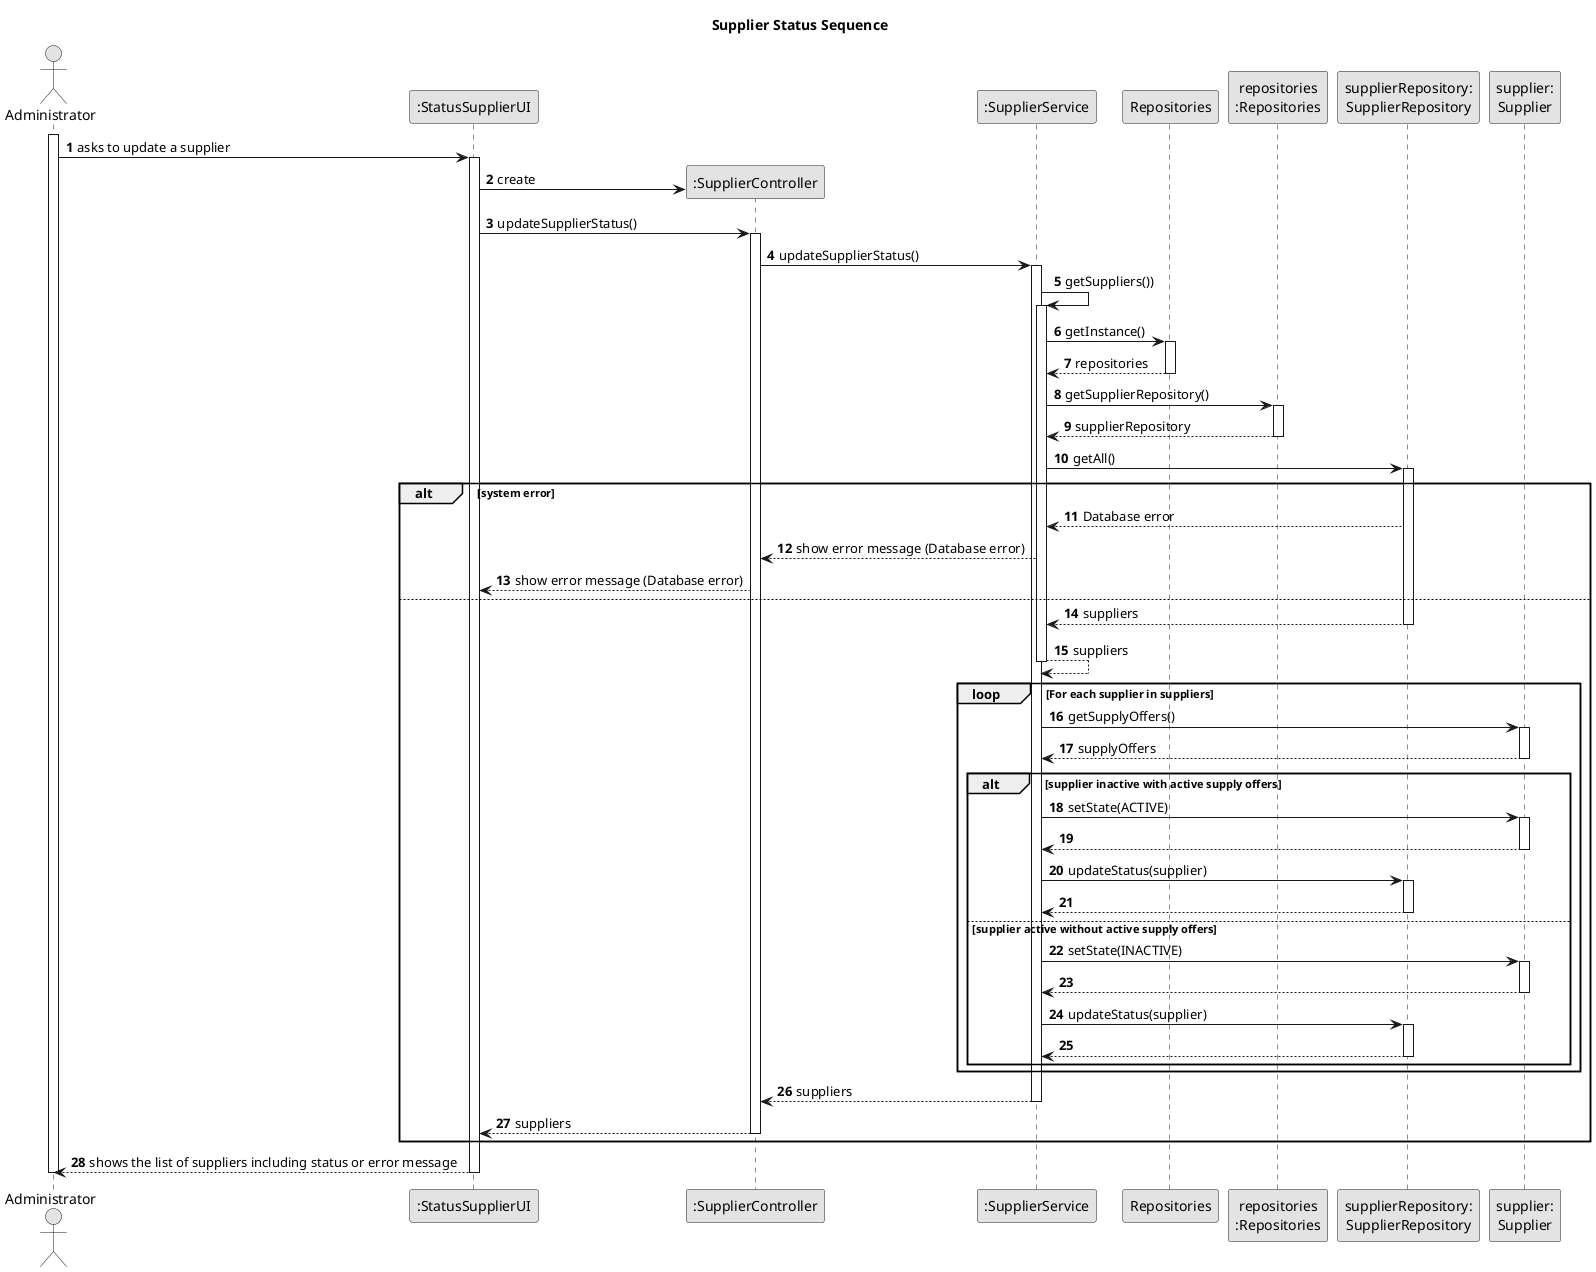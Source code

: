 @startuml
skinparam monochrome true
skinparam packageStyle rectangle
skinparam shadowing false

title System Sequence Diagram (SSD)

autonumber

actor "Administrator" as ADM
participant ":StatusSupplierUI" as UI
participant ":SupplierController" as CTRL
participant ":SupplierService" as SRV
participant "Repositories" as REPS
participant "repositories\n:Repositories" as REP
participant "supplierRepository:\nSupplierRepository" as supplierRepository
participant "supplier:\nSupplier" as SUPPLIER

title Supplier Status Sequence

activate ADM
    ADM -> UI : asks to update a supplier
    activate UI

        UI -> CTRL** : create

        UI -> CTRL : updateSupplierStatus()
        activate CTRL
            CTRL -> SRV : updateSupplierStatus()
            activate SRV

                SRV -> SRV: getSuppliers())
                activate SRV

                SRV -> REPS : getInstance()
                activate REPS
                REPS --> SRV: repositories
                deactivate REPS
                SRV -> REP : getSupplierRepository()
                activate REP
                REP --> SRV : supplierRepository
                deactivate REP

                SRV -> supplierRepository : getAll()
                activate supplierRepository
        alt system error
                        supplierRepository --> SRV: Database error

                        SRV --> CTRL: show error message (Database error)

                        CTRL --> UI: show error message (Database error)
        else
                        supplierRepository --> SRV: suppliers
                        deactivate supplierRepository
            SRV --> SRV: suppliers
            deactivate SRV

            loop For each supplier in suppliers

            SRV -> SUPPLIER : getSupplyOffers()
            activate SUPPLIER

            SUPPLIER --> SRV : supplyOffers
            deactivate SUPPLIER

            alt supplier inactive with active supply offers
                SRV -> SUPPLIER : setState(ACTIVE)
                activate SUPPLIER
                SUPPLIER --> SRV :
                deactivate SUPPLIER
                SRV -> supplierRepository : updateStatus(supplier)
                activate supplierRepository
                supplierRepository --> SRV :
                deactivate supplierRepository
            else supplier active without active supply offers
                SRV -> SUPPLIER : setState(INACTIVE)
                activate SUPPLIER
                SUPPLIER --> SRV :
                deactivate SUPPLIER
                SRV -> supplierRepository : updateStatus(supplier)
                activate supplierRepository
                supplierRepository --> SRV :
                deactivate supplierRepository
            end alt
            end loop

            SRV --> CTRL : suppliers
            deactivate SRV

        CTRL --> UI : suppliers
        deactivate CTRL

        end
    UI --> ADM : shows the list of suppliers including status or error message
    deactivate UI

deactivate ADM
@enduml
